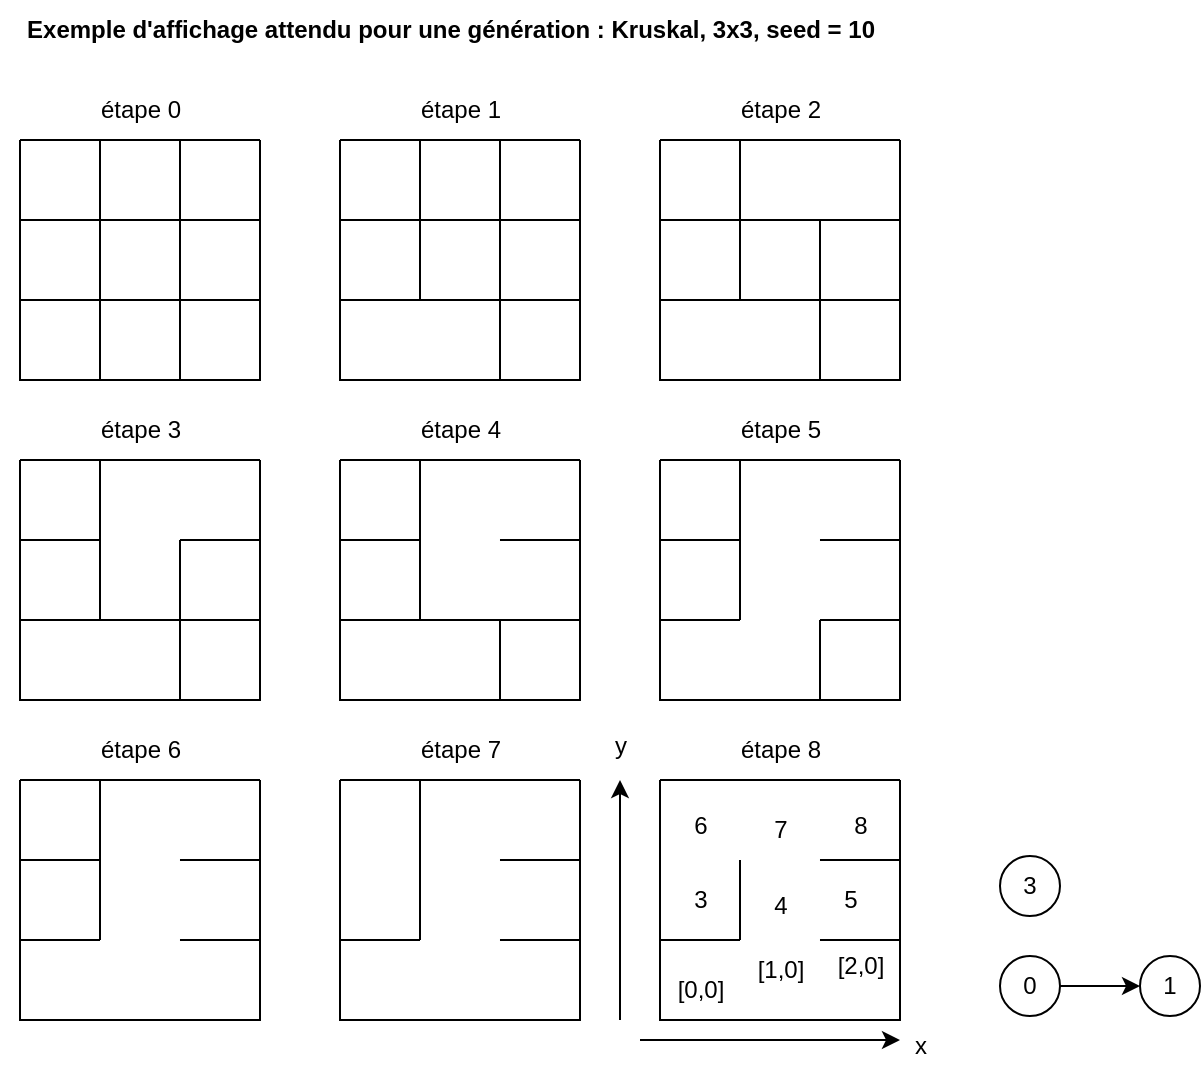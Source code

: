<mxfile>
    <diagram id="LU9GdOh-kgQbe-zgMweB" name="Page-1">
        <mxGraphModel dx="490" dy="166" grid="1" gridSize="10" guides="1" tooltips="1" connect="1" arrows="1" fold="1" page="1" pageScale="1" pageWidth="850" pageHeight="1100" math="0" shadow="0">
            <root>
                <mxCell id="0"/>
                <mxCell id="1" parent="0"/>
                <mxCell id="2" value="" style="swimlane;startSize=0;" parent="1" vertex="1">
                    <mxGeometry x="160" y="120" width="120" height="120" as="geometry"/>
                </mxCell>
                <mxCell id="4" value="" style="endArrow=none;html=1;" parent="2" edge="1">
                    <mxGeometry width="50" height="50" relative="1" as="geometry">
                        <mxPoint x="40" y="120" as="sourcePoint"/>
                        <mxPoint x="40" as="targetPoint"/>
                    </mxGeometry>
                </mxCell>
                <mxCell id="3" value="" style="endArrow=none;html=1;" parent="2" edge="1">
                    <mxGeometry width="50" height="50" relative="1" as="geometry">
                        <mxPoint x="80" y="120" as="sourcePoint"/>
                        <mxPoint x="80" as="targetPoint"/>
                    </mxGeometry>
                </mxCell>
                <mxCell id="6" value="" style="endArrow=none;html=1;" parent="2" edge="1">
                    <mxGeometry width="50" height="50" relative="1" as="geometry">
                        <mxPoint x="120" y="80" as="sourcePoint"/>
                        <mxPoint x="-0.003" y="80" as="targetPoint"/>
                    </mxGeometry>
                </mxCell>
                <mxCell id="5" value="" style="endArrow=none;html=1;" parent="2" edge="1">
                    <mxGeometry width="50" height="50" relative="1" as="geometry">
                        <mxPoint x="120" y="40" as="sourcePoint"/>
                        <mxPoint x="-0.003" y="40" as="targetPoint"/>
                    </mxGeometry>
                </mxCell>
                <mxCell id="7" value="" style="swimlane;startSize=0;" parent="1" vertex="1">
                    <mxGeometry x="320" y="120" width="120" height="120" as="geometry"/>
                </mxCell>
                <mxCell id="8" value="" style="endArrow=none;html=1;" parent="7" edge="1">
                    <mxGeometry width="50" height="50" relative="1" as="geometry">
                        <mxPoint x="40" y="80" as="sourcePoint"/>
                        <mxPoint x="40" as="targetPoint"/>
                    </mxGeometry>
                </mxCell>
                <mxCell id="9" value="" style="endArrow=none;html=1;" parent="7" edge="1">
                    <mxGeometry width="50" height="50" relative="1" as="geometry">
                        <mxPoint x="80" y="120" as="sourcePoint"/>
                        <mxPoint x="80" as="targetPoint"/>
                    </mxGeometry>
                </mxCell>
                <mxCell id="10" value="" style="endArrow=none;html=1;" parent="7" edge="1">
                    <mxGeometry width="50" height="50" relative="1" as="geometry">
                        <mxPoint x="120" y="80" as="sourcePoint"/>
                        <mxPoint x="-0.003" y="80" as="targetPoint"/>
                    </mxGeometry>
                </mxCell>
                <mxCell id="11" value="" style="endArrow=none;html=1;" parent="7" edge="1">
                    <mxGeometry width="50" height="50" relative="1" as="geometry">
                        <mxPoint x="120" y="40" as="sourcePoint"/>
                        <mxPoint x="-0.003" y="40" as="targetPoint"/>
                    </mxGeometry>
                </mxCell>
                <mxCell id="12" value="" style="swimlane;startSize=0;" parent="1" vertex="1">
                    <mxGeometry x="480" y="120" width="120" height="120" as="geometry"/>
                </mxCell>
                <mxCell id="13" value="" style="endArrow=none;html=1;" parent="12" edge="1">
                    <mxGeometry width="50" height="50" relative="1" as="geometry">
                        <mxPoint x="40" y="80" as="sourcePoint"/>
                        <mxPoint x="40" as="targetPoint"/>
                    </mxGeometry>
                </mxCell>
                <mxCell id="14" value="" style="endArrow=none;html=1;" parent="12" edge="1">
                    <mxGeometry width="50" height="50" relative="1" as="geometry">
                        <mxPoint x="80" y="120" as="sourcePoint"/>
                        <mxPoint x="80" y="40" as="targetPoint"/>
                    </mxGeometry>
                </mxCell>
                <mxCell id="15" value="" style="endArrow=none;html=1;" parent="12" edge="1">
                    <mxGeometry width="50" height="50" relative="1" as="geometry">
                        <mxPoint x="120" y="80" as="sourcePoint"/>
                        <mxPoint x="-0.003" y="80" as="targetPoint"/>
                    </mxGeometry>
                </mxCell>
                <mxCell id="16" value="" style="endArrow=none;html=1;" parent="12" edge="1">
                    <mxGeometry width="50" height="50" relative="1" as="geometry">
                        <mxPoint x="120" y="40" as="sourcePoint"/>
                        <mxPoint x="-0.003" y="40" as="targetPoint"/>
                    </mxGeometry>
                </mxCell>
                <mxCell id="17" value="" style="swimlane;startSize=0;" parent="1" vertex="1">
                    <mxGeometry x="160" y="280" width="120" height="120" as="geometry"/>
                </mxCell>
                <mxCell id="18" value="" style="endArrow=none;html=1;" parent="17" edge="1">
                    <mxGeometry width="50" height="50" relative="1" as="geometry">
                        <mxPoint x="40" y="80" as="sourcePoint"/>
                        <mxPoint x="40" as="targetPoint"/>
                    </mxGeometry>
                </mxCell>
                <mxCell id="19" value="" style="endArrow=none;html=1;" parent="17" edge="1">
                    <mxGeometry width="50" height="50" relative="1" as="geometry">
                        <mxPoint x="80" y="120" as="sourcePoint"/>
                        <mxPoint x="80" y="40" as="targetPoint"/>
                    </mxGeometry>
                </mxCell>
                <mxCell id="20" value="" style="endArrow=none;html=1;" parent="17" edge="1">
                    <mxGeometry width="50" height="50" relative="1" as="geometry">
                        <mxPoint x="120" y="80" as="sourcePoint"/>
                        <mxPoint x="-0.003" y="80" as="targetPoint"/>
                    </mxGeometry>
                </mxCell>
                <mxCell id="21" value="" style="endArrow=none;html=1;" parent="17" edge="1">
                    <mxGeometry width="50" height="50" relative="1" as="geometry">
                        <mxPoint x="40" y="40" as="sourcePoint"/>
                        <mxPoint x="-0.003" y="40" as="targetPoint"/>
                    </mxGeometry>
                </mxCell>
                <mxCell id="27" value="" style="endArrow=none;html=1;" parent="17" edge="1">
                    <mxGeometry width="50" height="50" relative="1" as="geometry">
                        <mxPoint x="120" y="40" as="sourcePoint"/>
                        <mxPoint x="79.997" y="40" as="targetPoint"/>
                    </mxGeometry>
                </mxCell>
                <mxCell id="22" value="" style="swimlane;startSize=0;" parent="1" vertex="1">
                    <mxGeometry x="320" y="280" width="120" height="120" as="geometry"/>
                </mxCell>
                <mxCell id="23" value="" style="endArrow=none;html=1;" parent="22" edge="1">
                    <mxGeometry width="50" height="50" relative="1" as="geometry">
                        <mxPoint x="40" y="80" as="sourcePoint"/>
                        <mxPoint x="40" as="targetPoint"/>
                    </mxGeometry>
                </mxCell>
                <mxCell id="24" value="" style="endArrow=none;html=1;" parent="22" edge="1">
                    <mxGeometry width="50" height="50" relative="1" as="geometry">
                        <mxPoint x="80" y="120" as="sourcePoint"/>
                        <mxPoint x="80" y="80" as="targetPoint"/>
                    </mxGeometry>
                </mxCell>
                <mxCell id="25" value="" style="endArrow=none;html=1;" parent="22" edge="1">
                    <mxGeometry width="50" height="50" relative="1" as="geometry">
                        <mxPoint x="120" y="80" as="sourcePoint"/>
                        <mxPoint x="-0.003" y="80" as="targetPoint"/>
                    </mxGeometry>
                </mxCell>
                <mxCell id="26" value="" style="endArrow=none;html=1;" parent="22" edge="1">
                    <mxGeometry width="50" height="50" relative="1" as="geometry">
                        <mxPoint x="40" y="40" as="sourcePoint"/>
                        <mxPoint x="-0.003" y="40" as="targetPoint"/>
                    </mxGeometry>
                </mxCell>
                <mxCell id="28" value="" style="endArrow=none;html=1;" parent="22" edge="1">
                    <mxGeometry width="50" height="50" relative="1" as="geometry">
                        <mxPoint x="120" y="40" as="sourcePoint"/>
                        <mxPoint x="79.997" y="40" as="targetPoint"/>
                    </mxGeometry>
                </mxCell>
                <mxCell id="29" value="" style="swimlane;startSize=0;" parent="1" vertex="1">
                    <mxGeometry x="480" y="280" width="120" height="120" as="geometry"/>
                </mxCell>
                <mxCell id="30" value="" style="endArrow=none;html=1;" parent="29" edge="1">
                    <mxGeometry width="50" height="50" relative="1" as="geometry">
                        <mxPoint x="40" y="80" as="sourcePoint"/>
                        <mxPoint x="40" as="targetPoint"/>
                    </mxGeometry>
                </mxCell>
                <mxCell id="31" value="" style="endArrow=none;html=1;" parent="29" edge="1">
                    <mxGeometry width="50" height="50" relative="1" as="geometry">
                        <mxPoint x="80" y="120" as="sourcePoint"/>
                        <mxPoint x="80" y="80" as="targetPoint"/>
                    </mxGeometry>
                </mxCell>
                <mxCell id="32" value="" style="endArrow=none;html=1;" parent="29" edge="1">
                    <mxGeometry width="50" height="50" relative="1" as="geometry">
                        <mxPoint x="40" y="80" as="sourcePoint"/>
                        <mxPoint x="-0.003" y="80" as="targetPoint"/>
                    </mxGeometry>
                </mxCell>
                <mxCell id="33" value="" style="endArrow=none;html=1;" parent="29" edge="1">
                    <mxGeometry width="50" height="50" relative="1" as="geometry">
                        <mxPoint x="40" y="40" as="sourcePoint"/>
                        <mxPoint x="-0.003" y="40" as="targetPoint"/>
                    </mxGeometry>
                </mxCell>
                <mxCell id="34" value="" style="endArrow=none;html=1;" parent="29" edge="1">
                    <mxGeometry width="50" height="50" relative="1" as="geometry">
                        <mxPoint x="120" y="40" as="sourcePoint"/>
                        <mxPoint x="79.997" y="40" as="targetPoint"/>
                    </mxGeometry>
                </mxCell>
                <mxCell id="64" value="" style="endArrow=none;html=1;" parent="29" edge="1">
                    <mxGeometry width="50" height="50" relative="1" as="geometry">
                        <mxPoint x="120" y="80" as="sourcePoint"/>
                        <mxPoint x="79.997" y="80" as="targetPoint"/>
                    </mxGeometry>
                </mxCell>
                <mxCell id="41" value="" style="swimlane;startSize=0;" parent="1" vertex="1">
                    <mxGeometry x="160" y="440" width="120" height="120" as="geometry"/>
                </mxCell>
                <mxCell id="42" value="" style="endArrow=none;html=1;" parent="41" edge="1">
                    <mxGeometry width="50" height="50" relative="1" as="geometry">
                        <mxPoint x="40" y="80" as="sourcePoint"/>
                        <mxPoint x="40" as="targetPoint"/>
                    </mxGeometry>
                </mxCell>
                <mxCell id="45" value="" style="endArrow=none;html=1;" parent="41" edge="1">
                    <mxGeometry width="50" height="50" relative="1" as="geometry">
                        <mxPoint x="40" y="40" as="sourcePoint"/>
                        <mxPoint x="-0.003" y="40" as="targetPoint"/>
                    </mxGeometry>
                </mxCell>
                <mxCell id="46" value="" style="endArrow=none;html=1;" parent="41" edge="1">
                    <mxGeometry width="50" height="50" relative="1" as="geometry">
                        <mxPoint x="120" y="40" as="sourcePoint"/>
                        <mxPoint x="79.997" y="40" as="targetPoint"/>
                    </mxGeometry>
                </mxCell>
                <mxCell id="65" value="" style="endArrow=none;html=1;" parent="41" edge="1">
                    <mxGeometry width="50" height="50" relative="1" as="geometry">
                        <mxPoint x="40" y="80" as="sourcePoint"/>
                        <mxPoint x="-0.003" y="80" as="targetPoint"/>
                    </mxGeometry>
                </mxCell>
                <mxCell id="66" value="" style="endArrow=none;html=1;" parent="41" edge="1">
                    <mxGeometry width="50" height="50" relative="1" as="geometry">
                        <mxPoint x="120" y="80" as="sourcePoint"/>
                        <mxPoint x="79.997" y="80" as="targetPoint"/>
                    </mxGeometry>
                </mxCell>
                <mxCell id="47" value="" style="swimlane;startSize=0;" parent="1" vertex="1">
                    <mxGeometry x="320" y="440" width="120" height="120" as="geometry"/>
                </mxCell>
                <mxCell id="48" value="" style="endArrow=none;html=1;" parent="47" edge="1">
                    <mxGeometry width="50" height="50" relative="1" as="geometry">
                        <mxPoint x="40" y="80" as="sourcePoint"/>
                        <mxPoint x="40" as="targetPoint"/>
                    </mxGeometry>
                </mxCell>
                <mxCell id="51" value="" style="endArrow=none;html=1;" parent="47" edge="1">
                    <mxGeometry width="50" height="50" relative="1" as="geometry">
                        <mxPoint x="120" y="40" as="sourcePoint"/>
                        <mxPoint x="79.997" y="40" as="targetPoint"/>
                    </mxGeometry>
                </mxCell>
                <mxCell id="67" value="" style="endArrow=none;html=1;" parent="47" edge="1">
                    <mxGeometry width="50" height="50" relative="1" as="geometry">
                        <mxPoint x="40" y="80" as="sourcePoint"/>
                        <mxPoint x="-0.003" y="80" as="targetPoint"/>
                    </mxGeometry>
                </mxCell>
                <mxCell id="68" value="" style="endArrow=none;html=1;" parent="47" edge="1">
                    <mxGeometry width="50" height="50" relative="1" as="geometry">
                        <mxPoint x="120" y="80" as="sourcePoint"/>
                        <mxPoint x="79.997" y="80" as="targetPoint"/>
                    </mxGeometry>
                </mxCell>
                <mxCell id="56" value="" style="swimlane;startSize=0;" parent="1" vertex="1">
                    <mxGeometry x="480" y="440" width="120" height="120" as="geometry"/>
                </mxCell>
                <mxCell id="57" value="" style="endArrow=none;html=1;" parent="56" edge="1">
                    <mxGeometry width="50" height="50" relative="1" as="geometry">
                        <mxPoint x="40" y="80" as="sourcePoint"/>
                        <mxPoint x="40" y="40" as="targetPoint"/>
                    </mxGeometry>
                </mxCell>
                <mxCell id="59" value="" style="endArrow=none;html=1;" parent="56" edge="1">
                    <mxGeometry width="50" height="50" relative="1" as="geometry">
                        <mxPoint x="120" y="40" as="sourcePoint"/>
                        <mxPoint x="79.997" y="40" as="targetPoint"/>
                    </mxGeometry>
                </mxCell>
                <mxCell id="69" value="" style="endArrow=none;html=1;" parent="56" edge="1">
                    <mxGeometry width="50" height="50" relative="1" as="geometry">
                        <mxPoint x="40" y="80" as="sourcePoint"/>
                        <mxPoint x="-0.003" y="80" as="targetPoint"/>
                    </mxGeometry>
                </mxCell>
                <mxCell id="70" value="" style="endArrow=none;html=1;" parent="56" edge="1">
                    <mxGeometry width="50" height="50" relative="1" as="geometry">
                        <mxPoint x="120" y="80" as="sourcePoint"/>
                        <mxPoint x="79.997" y="80" as="targetPoint"/>
                    </mxGeometry>
                </mxCell>
                <mxCell id="81" value="[0,0]" style="text;html=1;align=center;verticalAlign=middle;resizable=0;points=[];autosize=1;strokeColor=none;fillColor=none;" vertex="1" parent="56">
                    <mxGeometry x="-5" y="90" width="50" height="30" as="geometry"/>
                </mxCell>
                <mxCell id="86" value="5" style="text;html=1;align=center;verticalAlign=middle;resizable=0;points=[];autosize=1;strokeColor=none;fillColor=none;" vertex="1" parent="56">
                    <mxGeometry x="80" y="45" width="30" height="30" as="geometry"/>
                </mxCell>
                <mxCell id="88" value="7" style="text;html=1;align=center;verticalAlign=middle;resizable=0;points=[];autosize=1;strokeColor=none;fillColor=none;" vertex="1" parent="56">
                    <mxGeometry x="45" y="10" width="30" height="30" as="geometry"/>
                </mxCell>
                <mxCell id="82" value="[1,0]" style="text;html=1;align=center;verticalAlign=middle;resizable=0;points=[];autosize=1;strokeColor=none;fillColor=none;" vertex="1" parent="56">
                    <mxGeometry x="35" y="80" width="50" height="30" as="geometry"/>
                </mxCell>
                <mxCell id="84" value="3" style="text;html=1;align=center;verticalAlign=middle;resizable=0;points=[];autosize=1;strokeColor=none;fillColor=none;" vertex="1" parent="56">
                    <mxGeometry x="5" y="45" width="30" height="30" as="geometry"/>
                </mxCell>
                <mxCell id="71" value="&lt;b&gt;Exemple d&#39;affichage attendu pour une génération : Kruskal, 3x3, seed = 10&lt;/b&gt;" style="text;html=1;align=center;verticalAlign=middle;resizable=0;points=[];autosize=1;strokeColor=none;fillColor=none;" parent="1" vertex="1">
                    <mxGeometry x="150" y="50" width="450" height="30" as="geometry"/>
                </mxCell>
                <mxCell id="72" value="étape 0" style="text;html=1;align=center;verticalAlign=middle;resizable=0;points=[];autosize=1;strokeColor=none;fillColor=none;" parent="1" vertex="1">
                    <mxGeometry x="190" y="90" width="60" height="30" as="geometry"/>
                </mxCell>
                <mxCell id="73" value="étape 1" style="text;html=1;align=center;verticalAlign=middle;resizable=0;points=[];autosize=1;strokeColor=none;fillColor=none;" parent="1" vertex="1">
                    <mxGeometry x="350" y="90" width="60" height="30" as="geometry"/>
                </mxCell>
                <mxCell id="74" value="étape 2" style="text;html=1;align=center;verticalAlign=middle;resizable=0;points=[];autosize=1;strokeColor=none;fillColor=none;" parent="1" vertex="1">
                    <mxGeometry x="510" y="90" width="60" height="30" as="geometry"/>
                </mxCell>
                <mxCell id="75" value="étape 3" style="text;html=1;align=center;verticalAlign=middle;resizable=0;points=[];autosize=1;strokeColor=none;fillColor=none;" parent="1" vertex="1">
                    <mxGeometry x="190" y="250" width="60" height="30" as="geometry"/>
                </mxCell>
                <mxCell id="76" value="étape 4" style="text;html=1;align=center;verticalAlign=middle;resizable=0;points=[];autosize=1;strokeColor=none;fillColor=none;" parent="1" vertex="1">
                    <mxGeometry x="350" y="250" width="60" height="30" as="geometry"/>
                </mxCell>
                <mxCell id="77" value="étape 5" style="text;html=1;align=center;verticalAlign=middle;resizable=0;points=[];autosize=1;strokeColor=none;fillColor=none;" parent="1" vertex="1">
                    <mxGeometry x="510" y="250" width="60" height="30" as="geometry"/>
                </mxCell>
                <mxCell id="78" value="étape 6" style="text;html=1;align=center;verticalAlign=middle;resizable=0;points=[];autosize=1;strokeColor=none;fillColor=none;" parent="1" vertex="1">
                    <mxGeometry x="190" y="410" width="60" height="30" as="geometry"/>
                </mxCell>
                <mxCell id="79" value="étape 7" style="text;html=1;align=center;verticalAlign=middle;resizable=0;points=[];autosize=1;strokeColor=none;fillColor=none;" parent="1" vertex="1">
                    <mxGeometry x="350" y="410" width="60" height="30" as="geometry"/>
                </mxCell>
                <mxCell id="80" value="étape 8" style="text;html=1;align=center;verticalAlign=middle;resizable=0;points=[];autosize=1;strokeColor=none;fillColor=none;" parent="1" vertex="1">
                    <mxGeometry x="510" y="410" width="60" height="30" as="geometry"/>
                </mxCell>
                <mxCell id="83" value="[2,0]" style="text;html=1;align=center;verticalAlign=middle;resizable=0;points=[];autosize=1;strokeColor=none;fillColor=none;" vertex="1" parent="1">
                    <mxGeometry x="555" y="518" width="50" height="30" as="geometry"/>
                </mxCell>
                <mxCell id="85" value="4" style="text;html=1;align=center;verticalAlign=middle;resizable=0;points=[];autosize=1;strokeColor=none;fillColor=none;" vertex="1" parent="1">
                    <mxGeometry x="525" y="488" width="30" height="30" as="geometry"/>
                </mxCell>
                <mxCell id="87" value="6" style="text;html=1;align=center;verticalAlign=middle;resizable=0;points=[];autosize=1;strokeColor=none;fillColor=none;" vertex="1" parent="1">
                    <mxGeometry x="485" y="448" width="30" height="30" as="geometry"/>
                </mxCell>
                <mxCell id="89" value="8" style="text;html=1;align=center;verticalAlign=middle;resizable=0;points=[];autosize=1;strokeColor=none;fillColor=none;" vertex="1" parent="1">
                    <mxGeometry x="565" y="448" width="30" height="30" as="geometry"/>
                </mxCell>
                <mxCell id="90" value="" style="endArrow=classic;html=1;" edge="1" parent="1">
                    <mxGeometry width="50" height="50" relative="1" as="geometry">
                        <mxPoint x="460" y="560" as="sourcePoint"/>
                        <mxPoint x="460" y="440" as="targetPoint"/>
                    </mxGeometry>
                </mxCell>
                <mxCell id="91" value="" style="endArrow=classic;html=1;" edge="1" parent="1">
                    <mxGeometry width="50" height="50" relative="1" as="geometry">
                        <mxPoint x="470" y="570" as="sourcePoint"/>
                        <mxPoint x="600" y="570" as="targetPoint"/>
                    </mxGeometry>
                </mxCell>
                <mxCell id="93" value="x" style="text;html=1;align=center;verticalAlign=middle;resizable=0;points=[];autosize=1;strokeColor=none;fillColor=none;" vertex="1" parent="1">
                    <mxGeometry x="595" y="558" width="30" height="30" as="geometry"/>
                </mxCell>
                <mxCell id="94" value="y" style="text;html=1;align=center;verticalAlign=middle;resizable=0;points=[];autosize=1;strokeColor=none;fillColor=none;" vertex="1" parent="1">
                    <mxGeometry x="445" y="408" width="30" height="30" as="geometry"/>
                </mxCell>
                <mxCell id="99" value="" style="edgeStyle=none;html=1;" edge="1" parent="1" source="97" target="98">
                    <mxGeometry relative="1" as="geometry"/>
                </mxCell>
                <mxCell id="97" value="0" style="ellipse;whiteSpace=wrap;html=1;aspect=fixed;" vertex="1" parent="1">
                    <mxGeometry x="650" y="528" width="30" height="30" as="geometry"/>
                </mxCell>
                <mxCell id="98" value="1" style="ellipse;whiteSpace=wrap;html=1;aspect=fixed;" vertex="1" parent="1">
                    <mxGeometry x="720" y="528" width="30" height="30" as="geometry"/>
                </mxCell>
                <mxCell id="100" value="3" style="ellipse;whiteSpace=wrap;html=1;aspect=fixed;" vertex="1" parent="1">
                    <mxGeometry x="650" y="478" width="30" height="30" as="geometry"/>
                </mxCell>
            </root>
        </mxGraphModel>
    </diagram>
</mxfile>